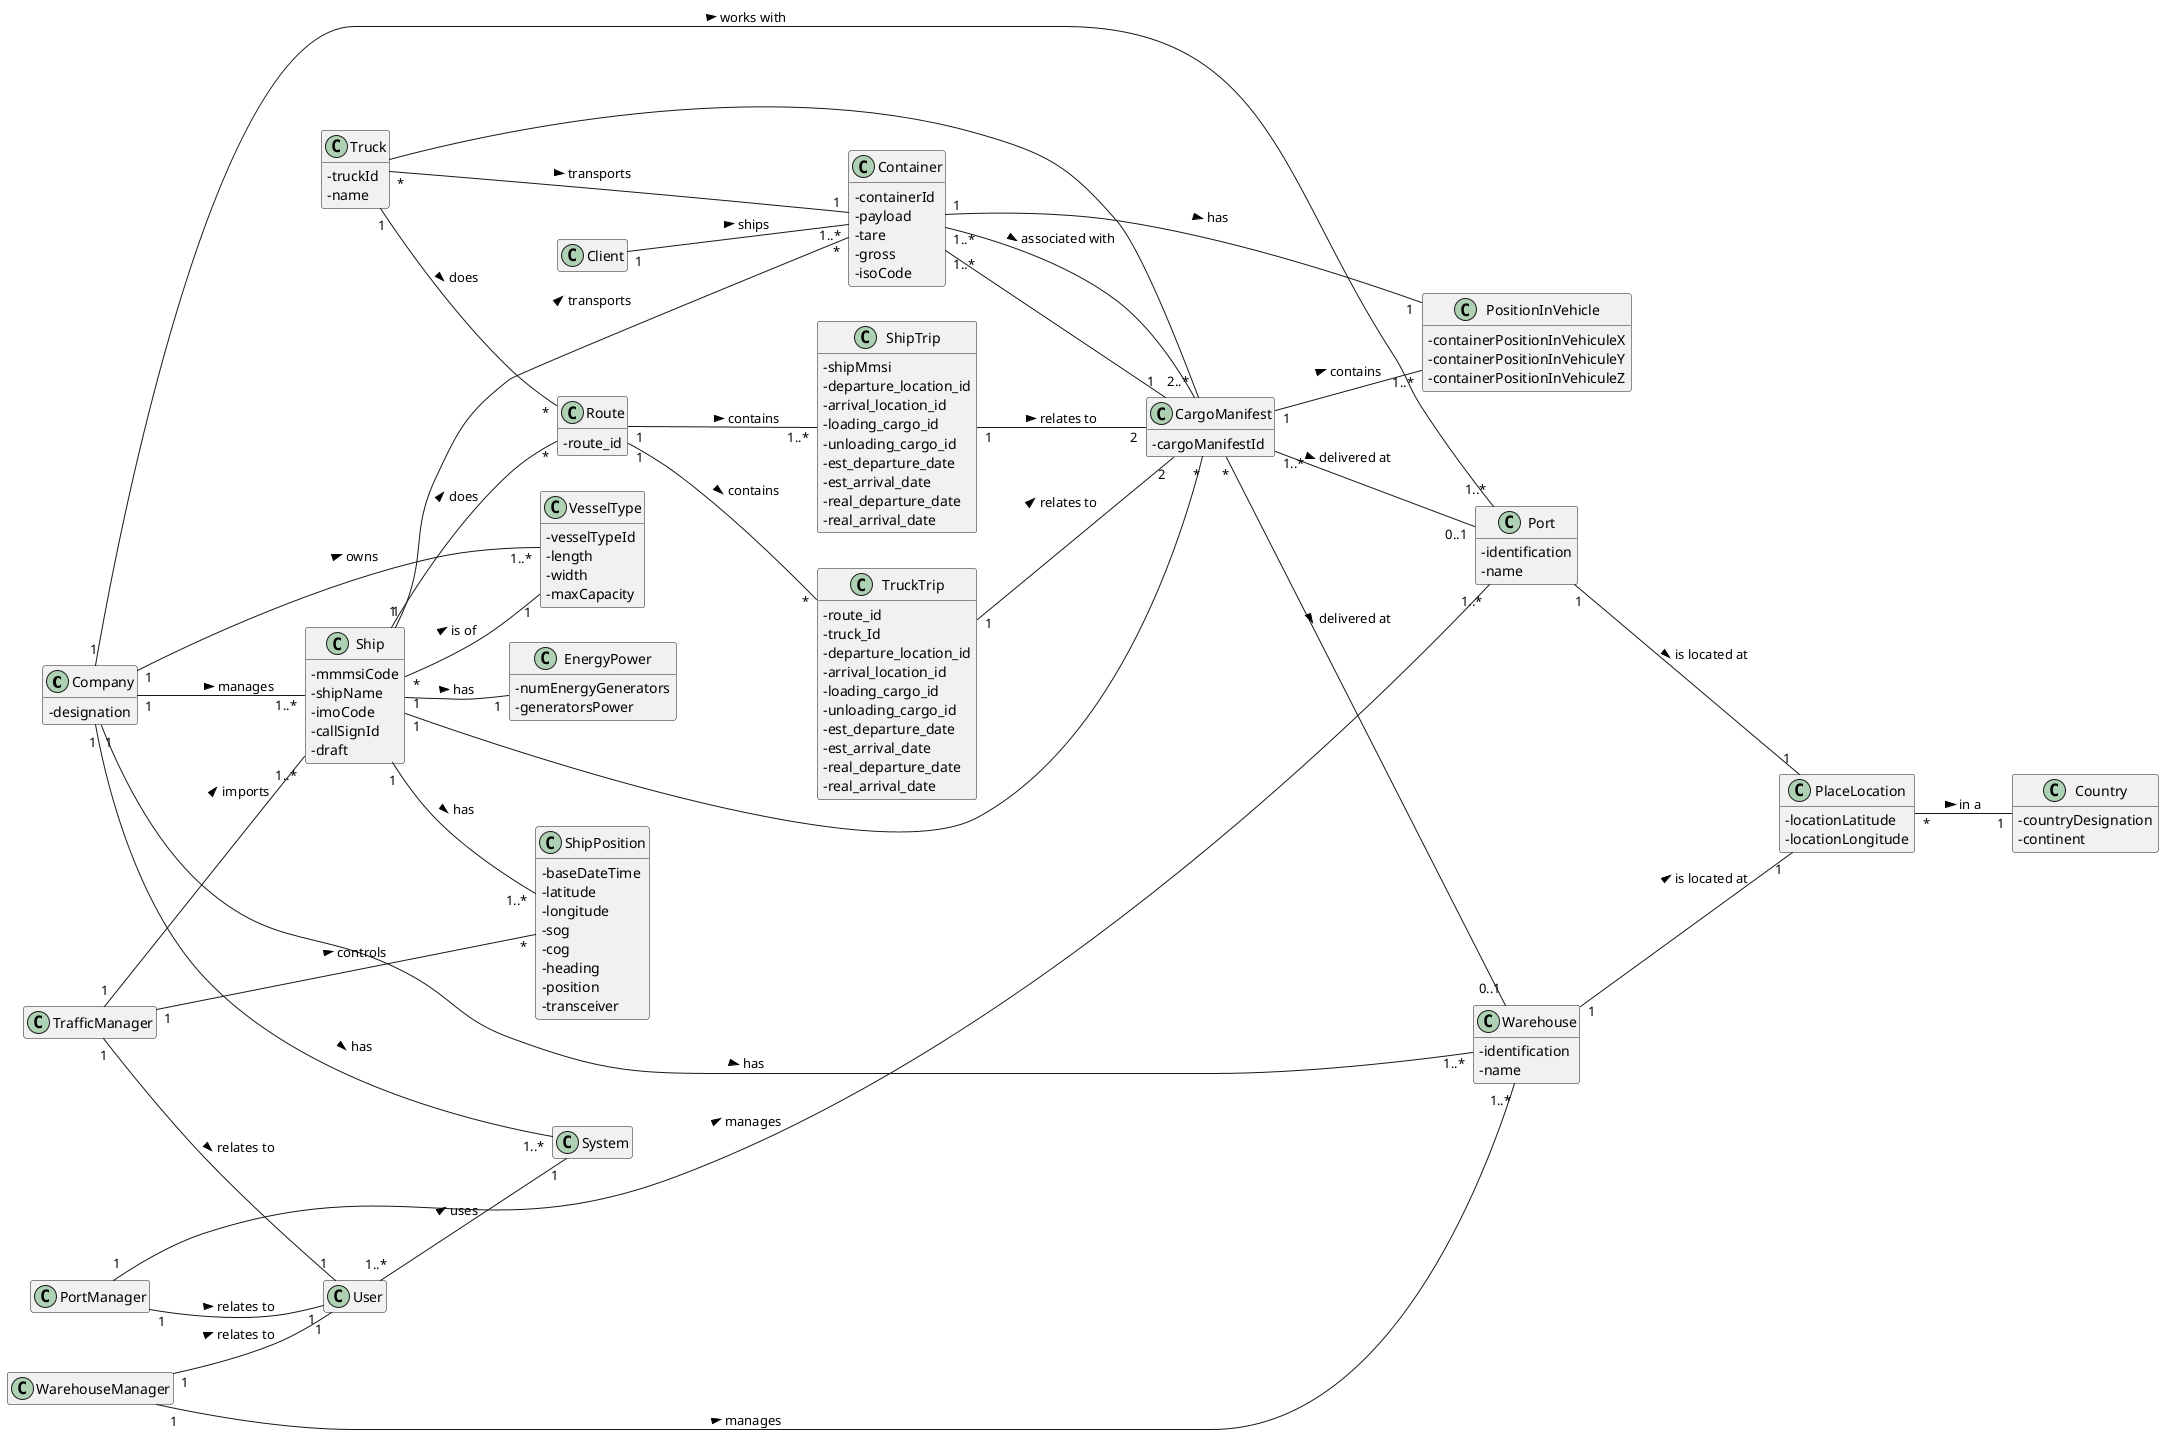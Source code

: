 @startuml

skinparam classAttributeIconSize 0
hide empty methods
hide empty attributes
left to right direction

class Company {
    -designation
}

class Container {
   -containerId
   -payload
   -tare
   -gross
   -isoCode
   /'-isRefrigerated'/
   /'-temperatureKept' - ESTE TALVEZ ADEQUA-SE'/
}

/' Roles '/
/'class Employee {}'/

class Client {}

/'class FleetManager {}'/

class TrafficManager {}



/'class WarehouseStaff {}'/

class WarehouseManager {}

/'class PortStaff {}'/

class PortManager {}

/'class ShipCaptain {}

class ShipChiefElecEngineer {}

class TruckDriver {}'/
/' End Roles '/

class CargoManifest {
    -cargoManifestId
    /'-typeOfTransport'/
}

class Ship {
    -mmmsiCode
    -shipName
    -imoCode
    -callSignId
    -draft
}


class PositionInVehicle {
    -containerPositionInVehiculeX
    -containerPositionInVehiculeY
    -containerPositionInVehiculeZ
}

class VesselType {
    -vesselTypeId
    -length
    -width
    -maxCapacity
}

class ShipPosition {
    -baseDateTime
    -latitude
    -longitude
    -sog
    -cog
    -heading
    -position
    -transceiver
}

/'CONFIRM'/
class Port {
    -identification
    -name
}

class Warehouse {
    -identification
    -name
}

class Country {
    -countryDesignation
    -continent
}

class PlaceLocation {
    -locationLatitude
    -locationLongitude
}

class EnergyPower{
    -numEnergyGenerators
    -generatorsPower
}

class Truck {
    -truckId
    -name
}

class Route {
    -route_id
}

class TruckTrip{
    -route_id
    -truck_Id
    /'has attribute phase?'/
    -departure_location_id
    -arrival_location_id
    -loading_cargo_id
    -unloading_cargo_id
    -est_departure_date
    -est_arrival_date
    -real_departure_date
    -real_arrival_date
}

/'Classes not in the Data Model'/
/'class Quote {}'/
class System {}
/'End of Classes not in the Data Model'/

class ShipTrip{
    -shipMmsi
    /'has attribute phase?'/
    -departure_location_id
    -arrival_location_id
    -loading_cargo_id
    -unloading_cargo_id
    -est_departure_date
    -est_arrival_date
    -real_departure_date
    -real_arrival_date
}


Company "1" - "1..*" System : has >
User "1..*" -- "1" System : uses >
/'FleetManager "1" -- "1" Employee : is of >'/
TrafficManager "1" -- "1" User : relates to >
/'WarehouseStaff "1" -- "1" Employee : is of >'/
WarehouseManager "1" -- "1" User : relates to >
/'PortStaff "1" -- "1" Employee : is of >'/
PortManager "1" -- "1" User : relates to >
/'ShipCaptain "1" -- "1" Employee : is of >'/
/'ShipChiefElecEngineer "1" -- "1" Employee : is of >'/
/'TruckDriver "1" -- "1" Employee : is of >'/

/'Relations that lack multiplicity'/
CargoManifest "1" -- "1..*" Container /'as this relation exists, CargoManifest already has Container gross weight'/
CargoManifest "1" -- "1..*" PositionInVehicle : contains >
/'End of relations that lack multiplicity'/

Container "1" -- "1" PositionInVehicle : has >
Ship "*" -- "1" VesselType : is of >
Ship "1" -- "1..*" ShipPosition : has >
Warehouse "1" -- "1" PlaceLocation : is located at >
Port "1" -- "1" PlaceLocation : is located at >
PlaceLocation "*" -- "1" Country : in a >
Ship "1" -- "*" Container : transports >
Truck "*" -- "1" Container : transports >

/'Relations that is in the Data Model but to be evaluated'/
Ship "1" -- "*" CargoManifest
Truck -- CargoManifest /' lacks multiplicity '/
/'PortsAndWareHouse "1" -- "*" CargoManifest : delivered at <'/
/'End of Relatiosn that is in the Data Model but to be evaluated'/

/'Relations not in the Data Model'/
/'Ship "1" -- "*" Message : sends >'/
/'USCoastGuard "1" -- "*" Message : receives >'/
/'Client "1" -- "1..*" Quote : wants >'/
Company "1" -- "1..*" Ship : manages >
Company "1" -- "1..*" VesselType : owns >
Company "1" -- "1..*" Port : works with >
Company "1" -- "1..*" Warehouse : has >
Client "1" -- "1..*" Container : ships >
TrafficManager "1" -- "*" ShipPosition : controls >
TrafficManager "1" -- "1..*" Ship : imports >
WarehouseManager "1" -- "1..*" Warehouse : manages >
PortManager "1" -- "1..*" Port : manages >

Ship "1" -- "1" EnergyPower : has >

/'US204'/
Container "1..*"-- "2..*" CargoManifest : associated with >
/'CargoManifest -- Port : delivered at >'/
/'Ship "1" -- "*" ShipTrip : does >'/
/'ShipTrip "*" -- "1" Port : to >'/
ShipTrip "1" -- "2" CargoManifest : relates to >

/'US305'/
CargoManifest "1..*" -- "0..1" Port : delivered at >
CargoManifest "*" -- "0..1" Warehouse : delivered at >
Ship "1" -- "*" Route : does >
Route "1" -- "1..*" ShipTrip : contains >
Truck "1" -- "*" Route : does >
Route "1" -- "*" TruckTrip : contains >
TruckTrip "1" -- "2" CargoManifest : relates to >






/'RELAÇÕES EM FALTA - DÚVIDAS
Company -- Quote?
'/


/' DÚVIDAS
- Containers can be transported by land or sea - representar?
- checkDigit - Container, para que serve?
- isRefrigerated vai ser um método logo não se representa certo?
- estado do Cargo Manifest

- Ship sends Message - a Message contém info posicionamento, como representar?



- NÃO ESQUECER DE VER SLIDES ESOFT , USER E ROLE!

'/



@enduml